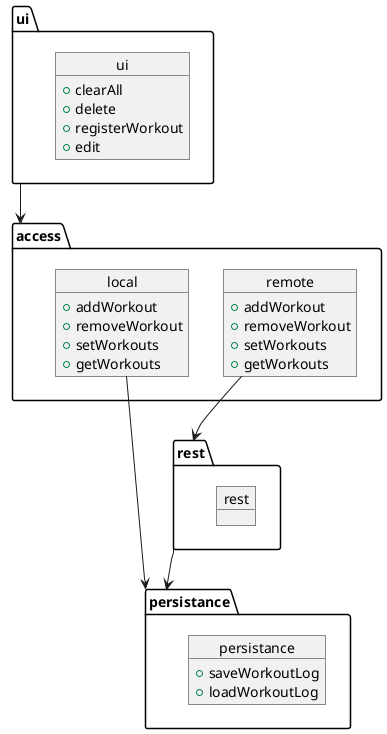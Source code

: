 @startuml PackageDiagram

package ui{
    object ui{
    +clearAll
    +delete
    +registerWorkout
    +edit
}
}

package persistance{
    object persistance{
        +saveWorkoutLog
        +loadWorkoutLog
    }
}

package rest{
    object rest
}

package access{
    object local{
        +addWorkout
        +removeWorkout
        +setWorkouts
        +getWorkouts
    }
    object remote{
        +addWorkout
        +removeWorkout
        +setWorkouts
        +getWorkouts
    }
}

ui-->access
remote --> rest
local --> persistance
rest --> persistance

